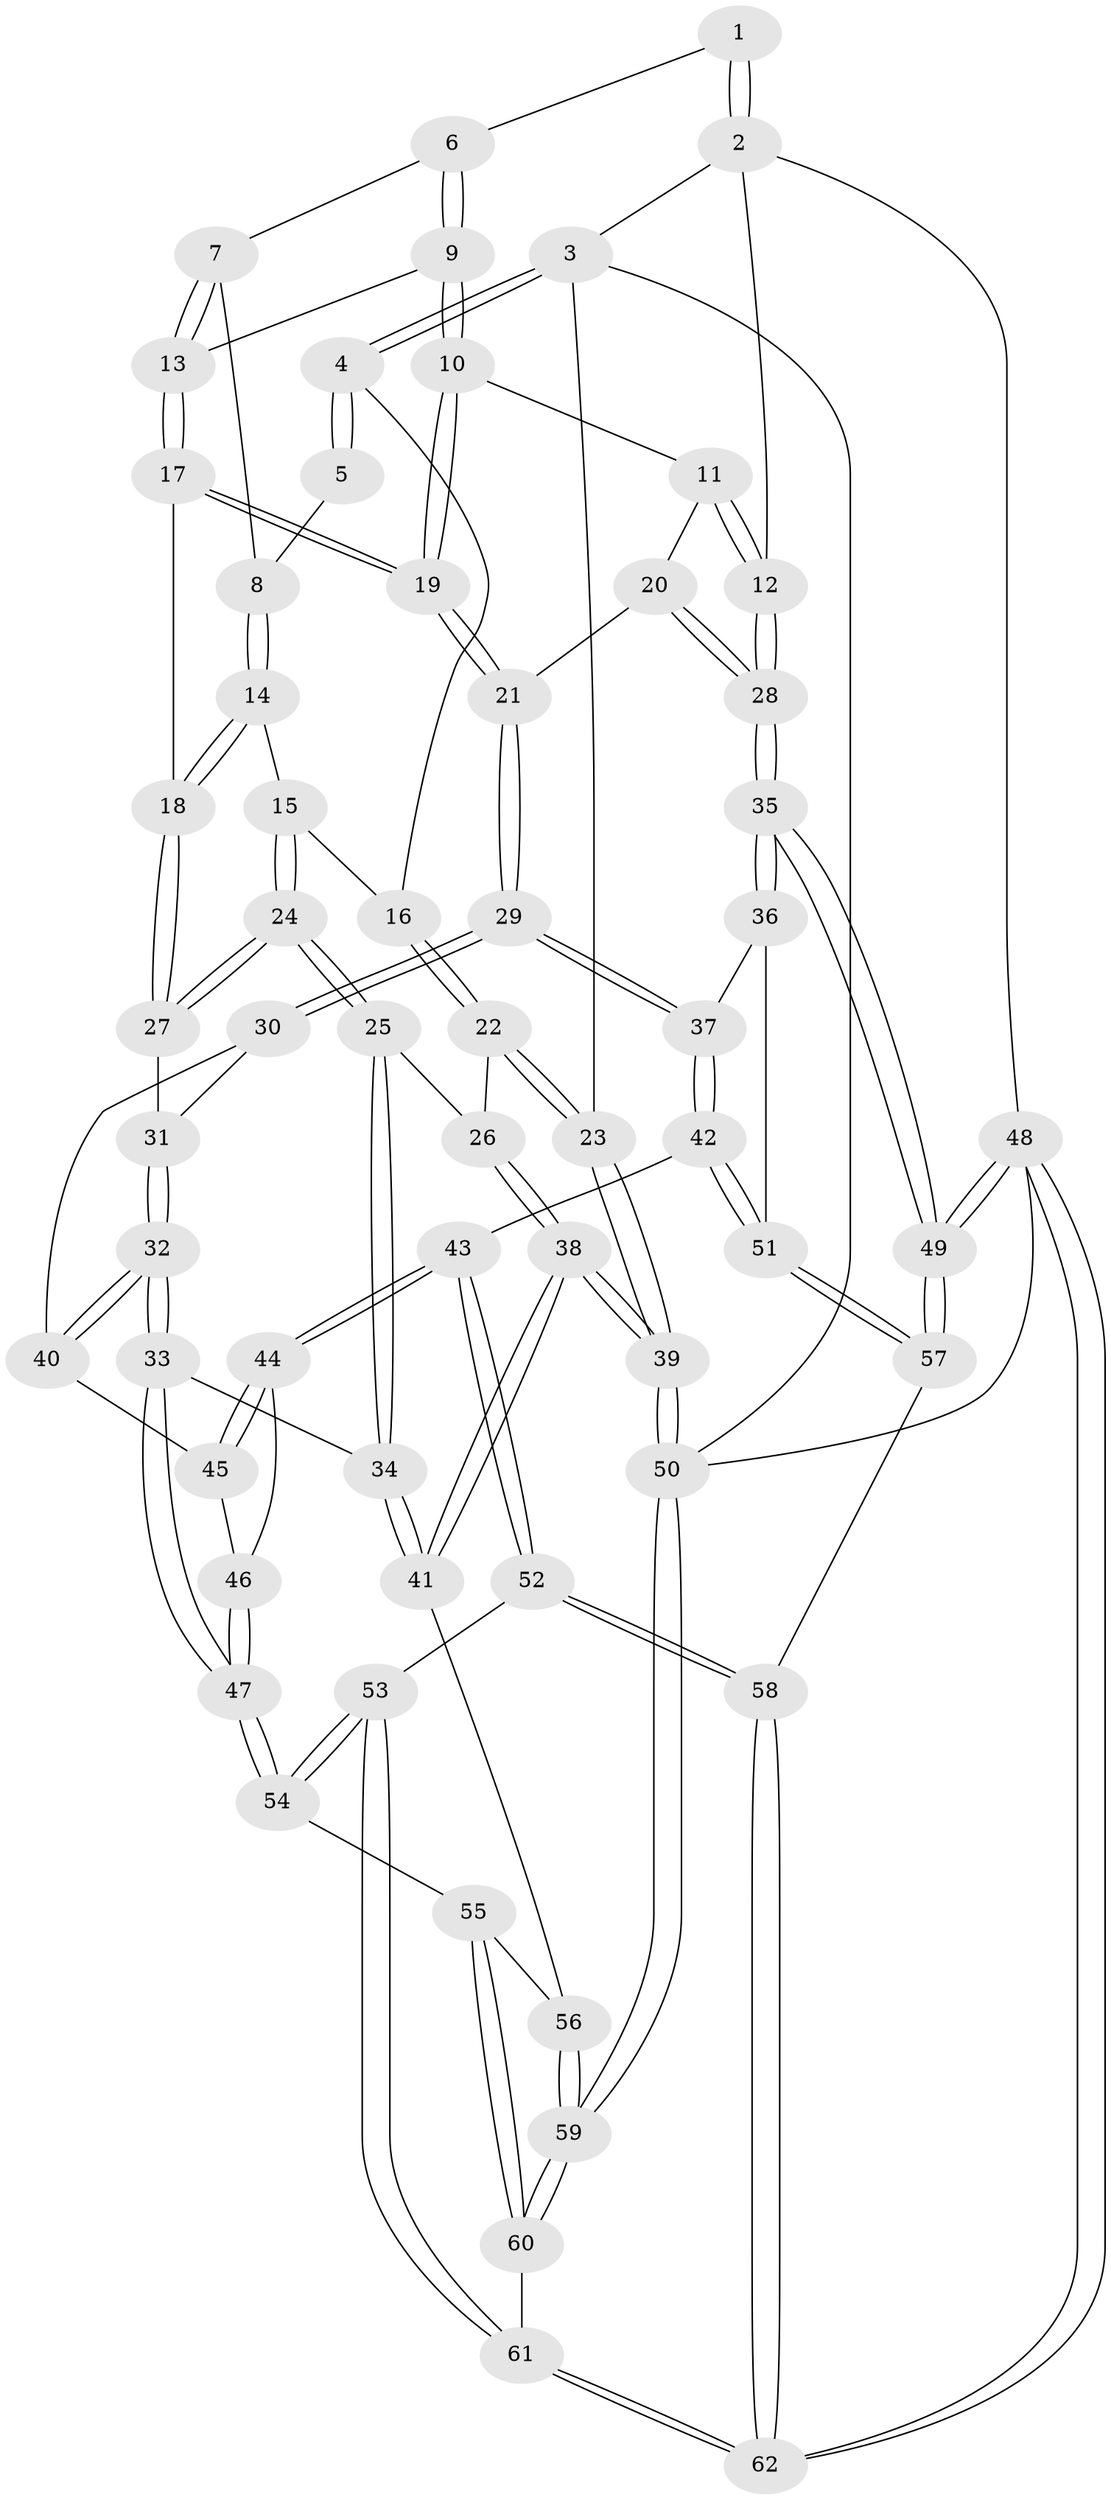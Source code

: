 // Generated by graph-tools (version 1.1) at 2025/51/03/09/25 03:51:01]
// undirected, 62 vertices, 152 edges
graph export_dot {
graph [start="1"]
  node [color=gray90,style=filled];
  1 [pos="+0.7683148197070672+0"];
  2 [pos="+1+0"];
  3 [pos="+0+0"];
  4 [pos="+0.014681632891490624+0"];
  5 [pos="+0.4688367446518908+0"];
  6 [pos="+0.7777510125826974+0.0068396154560692365"];
  7 [pos="+0.6368968453251587+0.0924843958673524"];
  8 [pos="+0.5267309275802137+0.05064354781192157"];
  9 [pos="+0.815251359966954+0.11637508659284689"];
  10 [pos="+0.8384605063326315+0.1340182233533305"];
  11 [pos="+0.849964061491203+0.13719944210659302"];
  12 [pos="+1+0"];
  13 [pos="+0.6943026664363533+0.16431844452496563"];
  14 [pos="+0.4939670030654781+0.19330502808128355"];
  15 [pos="+0.23009674636362687+0.19047770819524132"];
  16 [pos="+0.20642292448332594+0.1702669599088205"];
  17 [pos="+0.6343508300104294+0.29752314416697073"];
  18 [pos="+0.5468635034427093+0.2889980554316416"];
  19 [pos="+0.7238500151876706+0.3597212182295096"];
  20 [pos="+0.9564307088332707+0.29929577891550413"];
  21 [pos="+0.724625784369655+0.36071262550195315"];
  22 [pos="+0.04754416779594373+0.3657558554467707"];
  23 [pos="+0+0.4258427623176377"];
  24 [pos="+0.3112328760144143+0.4011073602549424"];
  25 [pos="+0.29863219442951583+0.4388705753315951"];
  26 [pos="+0.16928120617356476+0.44952173064256123"];
  27 [pos="+0.5031931971738326+0.346194746849154"];
  28 [pos="+1+0.4008097887763834"];
  29 [pos="+0.73682200965567+0.46799702984954933"];
  30 [pos="+0.6456649521927948+0.4989335709009701"];
  31 [pos="+0.5082716829309426+0.37747360160701654"];
  32 [pos="+0.5116982691866937+0.5251154008004806"];
  33 [pos="+0.40379160916512735+0.6166321151505701"];
  34 [pos="+0.34192904902625193+0.5979632117927267"];
  35 [pos="+1+0.4707418029337135"];
  36 [pos="+1+0.5245709690993763"];
  37 [pos="+0.7721319500175673+0.5126033491579658"];
  38 [pos="+0+0.7644535241499121"];
  39 [pos="+0+0.8255426423086281"];
  40 [pos="+0.5883517287570981+0.5303785702145218"];
  41 [pos="+0.17329509314995062+0.7156002836045203"];
  42 [pos="+0.743501642474267+0.6390013780851471"];
  43 [pos="+0.709311377010936+0.675108116038755"];
  44 [pos="+0.6949062797155705+0.6722671634190519"];
  45 [pos="+0.5968864746826512+0.5617688529183744"];
  46 [pos="+0.574339331859364+0.6752143165517157"];
  47 [pos="+0.47642595032199575+0.7095929654324461"];
  48 [pos="+1+1"];
  49 [pos="+1+0.8446368672734501"];
  50 [pos="+0+1"];
  51 [pos="+0.8948567121227359+0.7123373727545645"];
  52 [pos="+0.710727335362739+0.7809533272554806"];
  53 [pos="+0.5324348460755344+0.846916810391332"];
  54 [pos="+0.49040234597673654+0.8218233048173911"];
  55 [pos="+0.45625246094423255+0.8430215078049315"];
  56 [pos="+0.36376914088276263+0.8591950219002644"];
  57 [pos="+0.8959196239672902+0.7732781057442754"];
  58 [pos="+0.8202158227437016+0.8901897996716589"];
  59 [pos="+0+1"];
  60 [pos="+0.36004319285999414+1"];
  61 [pos="+0.6865532092841352+1"];
  62 [pos="+0.8584926107955244+1"];
  1 -- 2;
  1 -- 2;
  1 -- 6;
  2 -- 3;
  2 -- 12;
  2 -- 48;
  3 -- 4;
  3 -- 4;
  3 -- 23;
  3 -- 50;
  4 -- 5;
  4 -- 5;
  4 -- 16;
  5 -- 8;
  6 -- 7;
  6 -- 9;
  6 -- 9;
  7 -- 8;
  7 -- 13;
  7 -- 13;
  8 -- 14;
  8 -- 14;
  9 -- 10;
  9 -- 10;
  9 -- 13;
  10 -- 11;
  10 -- 19;
  10 -- 19;
  11 -- 12;
  11 -- 12;
  11 -- 20;
  12 -- 28;
  12 -- 28;
  13 -- 17;
  13 -- 17;
  14 -- 15;
  14 -- 18;
  14 -- 18;
  15 -- 16;
  15 -- 24;
  15 -- 24;
  16 -- 22;
  16 -- 22;
  17 -- 18;
  17 -- 19;
  17 -- 19;
  18 -- 27;
  18 -- 27;
  19 -- 21;
  19 -- 21;
  20 -- 21;
  20 -- 28;
  20 -- 28;
  21 -- 29;
  21 -- 29;
  22 -- 23;
  22 -- 23;
  22 -- 26;
  23 -- 39;
  23 -- 39;
  24 -- 25;
  24 -- 25;
  24 -- 27;
  24 -- 27;
  25 -- 26;
  25 -- 34;
  25 -- 34;
  26 -- 38;
  26 -- 38;
  27 -- 31;
  28 -- 35;
  28 -- 35;
  29 -- 30;
  29 -- 30;
  29 -- 37;
  29 -- 37;
  30 -- 31;
  30 -- 40;
  31 -- 32;
  31 -- 32;
  32 -- 33;
  32 -- 33;
  32 -- 40;
  32 -- 40;
  33 -- 34;
  33 -- 47;
  33 -- 47;
  34 -- 41;
  34 -- 41;
  35 -- 36;
  35 -- 36;
  35 -- 49;
  35 -- 49;
  36 -- 37;
  36 -- 51;
  37 -- 42;
  37 -- 42;
  38 -- 39;
  38 -- 39;
  38 -- 41;
  38 -- 41;
  39 -- 50;
  39 -- 50;
  40 -- 45;
  41 -- 56;
  42 -- 43;
  42 -- 51;
  42 -- 51;
  43 -- 44;
  43 -- 44;
  43 -- 52;
  43 -- 52;
  44 -- 45;
  44 -- 45;
  44 -- 46;
  45 -- 46;
  46 -- 47;
  46 -- 47;
  47 -- 54;
  47 -- 54;
  48 -- 49;
  48 -- 49;
  48 -- 62;
  48 -- 62;
  48 -- 50;
  49 -- 57;
  49 -- 57;
  50 -- 59;
  50 -- 59;
  51 -- 57;
  51 -- 57;
  52 -- 53;
  52 -- 58;
  52 -- 58;
  53 -- 54;
  53 -- 54;
  53 -- 61;
  53 -- 61;
  54 -- 55;
  55 -- 56;
  55 -- 60;
  55 -- 60;
  56 -- 59;
  56 -- 59;
  57 -- 58;
  58 -- 62;
  58 -- 62;
  59 -- 60;
  59 -- 60;
  60 -- 61;
  61 -- 62;
  61 -- 62;
}
